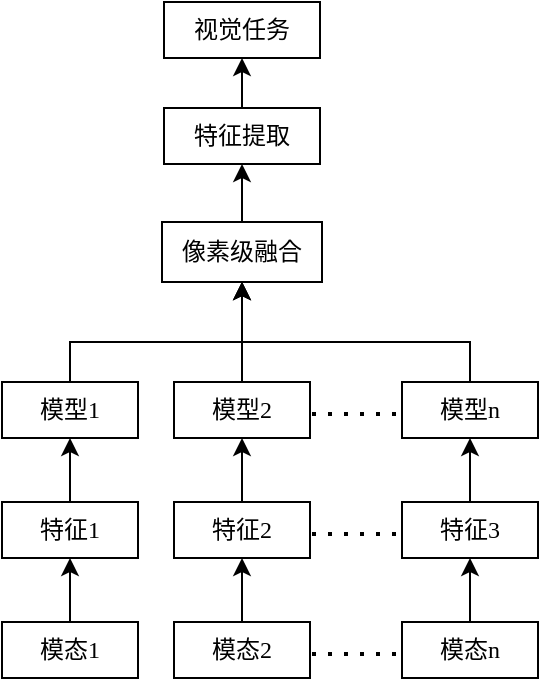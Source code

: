 <mxfile version="26.1.0">
  <diagram name="第 1 页" id="1-BLOxt3ObJG5c-1yq0U">
    <mxGraphModel dx="636" dy="420" grid="1" gridSize="10" guides="1" tooltips="1" connect="1" arrows="1" fold="1" page="1" pageScale="1" pageWidth="827" pageHeight="1169" math="0" shadow="0">
      <root>
        <mxCell id="0" />
        <mxCell id="1" parent="0" />
        <mxCell id="0hp2Ma2FYjjdsOUvhA9y-13" style="edgeStyle=orthogonalEdgeStyle;shape=connector;rounded=0;orthogonalLoop=1;jettySize=auto;html=1;entryX=0.5;entryY=1;entryDx=0;entryDy=0;strokeColor=default;align=center;verticalAlign=middle;fontFamily=Helvetica;fontSize=11;fontColor=default;labelBackgroundColor=default;endArrow=classic;" edge="1" parent="1" source="0hp2Ma2FYjjdsOUvhA9y-14" target="0hp2Ma2FYjjdsOUvhA9y-23">
          <mxGeometry relative="1" as="geometry">
            <Array as="points">
              <mxPoint x="164" y="300" />
              <mxPoint x="250" y="300" />
            </Array>
          </mxGeometry>
        </mxCell>
        <mxCell id="0hp2Ma2FYjjdsOUvhA9y-14" value="模型&lt;font face=&quot;Times New Roman&quot;&gt;1&lt;/font&gt;" style="rounded=0;whiteSpace=wrap;html=1;fontFamily=宋体;fontSource=https%3A%2F%2Ffonts.googleapis.com%2Fcss%3Ffamily%3D%25E5%25AE%258B%25E4%25BD%2593;" vertex="1" parent="1">
          <mxGeometry x="130" y="320" width="68" height="28" as="geometry" />
        </mxCell>
        <mxCell id="0hp2Ma2FYjjdsOUvhA9y-15" style="edgeStyle=none;shape=connector;rounded=0;orthogonalLoop=1;jettySize=auto;html=1;entryX=0.5;entryY=1;entryDx=0;entryDy=0;strokeColor=default;align=center;verticalAlign=middle;fontFamily=宋体;fontSize=11;fontColor=default;labelBackgroundColor=default;endArrow=classic;fontSource=https%3A%2F%2Ffonts.googleapis.com%2Fcss%3Ffamily%3D%25E5%25AE%258B%25E4%25BD%2593;" edge="1" parent="1" source="0hp2Ma2FYjjdsOUvhA9y-16" target="0hp2Ma2FYjjdsOUvhA9y-23">
          <mxGeometry relative="1" as="geometry" />
        </mxCell>
        <mxCell id="0hp2Ma2FYjjdsOUvhA9y-16" value="模型&lt;font face=&quot;Times New Roman&quot;&gt;2&lt;/font&gt;" style="rounded=0;whiteSpace=wrap;html=1;fontFamily=宋体;fontSource=https%3A%2F%2Ffonts.googleapis.com%2Fcss%3Ffamily%3D%25E5%25AE%258B%25E4%25BD%2593;" vertex="1" parent="1">
          <mxGeometry x="216" y="320" width="68" height="28" as="geometry" />
        </mxCell>
        <mxCell id="0hp2Ma2FYjjdsOUvhA9y-17" style="edgeStyle=orthogonalEdgeStyle;shape=connector;rounded=0;orthogonalLoop=1;jettySize=auto;html=1;entryX=0.5;entryY=1;entryDx=0;entryDy=0;strokeColor=default;align=center;verticalAlign=middle;fontFamily=Helvetica;fontSize=11;fontColor=default;labelBackgroundColor=default;endArrow=classic;exitX=0.5;exitY=0;exitDx=0;exitDy=0;" edge="1" parent="1" source="0hp2Ma2FYjjdsOUvhA9y-18" target="0hp2Ma2FYjjdsOUvhA9y-23">
          <mxGeometry relative="1" as="geometry">
            <Array as="points">
              <mxPoint x="364" y="300" />
              <mxPoint x="250" y="300" />
            </Array>
          </mxGeometry>
        </mxCell>
        <mxCell id="0hp2Ma2FYjjdsOUvhA9y-18" value="模型&lt;font face=&quot;Times New Roman&quot;&gt;n&lt;/font&gt;" style="rounded=0;whiteSpace=wrap;html=1;fontFamily=宋体;fontSource=https%3A%2F%2Ffonts.googleapis.com%2Fcss%3Ffamily%3D%25E5%25AE%258B%25E4%25BD%2593;" vertex="1" parent="1">
          <mxGeometry x="330" y="320" width="68" height="28" as="geometry" />
        </mxCell>
        <mxCell id="0hp2Ma2FYjjdsOUvhA9y-19" value="视觉任务" style="rounded=0;whiteSpace=wrap;html=1;fontFamily=宋体;fontSource=https%3A%2F%2Ffonts.googleapis.com%2Fcss%3Ffamily%3D%25E5%25AE%258B%25E4%25BD%2593;" vertex="1" parent="1">
          <mxGeometry x="211" y="130" width="78" height="28" as="geometry" />
        </mxCell>
        <mxCell id="0hp2Ma2FYjjdsOUvhA9y-20" style="edgeStyle=orthogonalEdgeStyle;shape=connector;rounded=0;orthogonalLoop=1;jettySize=auto;html=1;entryX=0.5;entryY=1;entryDx=0;entryDy=0;strokeColor=default;align=center;verticalAlign=middle;fontFamily=Helvetica;fontSize=11;fontColor=default;labelBackgroundColor=default;endArrow=classic;" edge="1" parent="1" source="0hp2Ma2FYjjdsOUvhA9y-21" target="0hp2Ma2FYjjdsOUvhA9y-19">
          <mxGeometry relative="1" as="geometry" />
        </mxCell>
        <mxCell id="0hp2Ma2FYjjdsOUvhA9y-21" value="特征提取" style="rounded=0;whiteSpace=wrap;html=1;fontFamily=宋体;fontSource=https%3A%2F%2Ffonts.googleapis.com%2Fcss%3Ffamily%3D%25E5%25AE%258B%25E4%25BD%2593;" vertex="1" parent="1">
          <mxGeometry x="211" y="183" width="78" height="28" as="geometry" />
        </mxCell>
        <mxCell id="0hp2Ma2FYjjdsOUvhA9y-22" style="edgeStyle=orthogonalEdgeStyle;rounded=0;orthogonalLoop=1;jettySize=auto;html=1;entryX=0.5;entryY=1;entryDx=0;entryDy=0;fontFamily=宋体;fontSource=https%3A%2F%2Ffonts.googleapis.com%2Fcss%3Ffamily%3D%25E5%25AE%258B%25E4%25BD%2593;" edge="1" parent="1" source="0hp2Ma2FYjjdsOUvhA9y-23" target="0hp2Ma2FYjjdsOUvhA9y-21">
          <mxGeometry relative="1" as="geometry" />
        </mxCell>
        <mxCell id="0hp2Ma2FYjjdsOUvhA9y-23" value="像素级融合" style="rounded=0;whiteSpace=wrap;html=1;fontFamily=宋体;fontSource=https%3A%2F%2Ffonts.googleapis.com%2Fcss%3Ffamily%3D%25E5%25AE%258B%25E4%25BD%2593;" vertex="1" parent="1">
          <mxGeometry x="210" y="240" width="80" height="30" as="geometry" />
        </mxCell>
        <mxCell id="0hp2Ma2FYjjdsOUvhA9y-42" style="edgeStyle=orthogonalEdgeStyle;rounded=0;orthogonalLoop=1;jettySize=auto;html=1;entryX=0.5;entryY=1;entryDx=0;entryDy=0;" edge="1" parent="1" source="0hp2Ma2FYjjdsOUvhA9y-33" target="0hp2Ma2FYjjdsOUvhA9y-14">
          <mxGeometry relative="1" as="geometry" />
        </mxCell>
        <mxCell id="0hp2Ma2FYjjdsOUvhA9y-24" value="" style="endArrow=none;dashed=1;html=1;dashPattern=1 3;strokeWidth=2;rounded=0;strokeColor=default;align=center;verticalAlign=middle;fontFamily=宋体;fontSize=11;fontColor=default;labelBackgroundColor=default;entryX=0;entryY=0.5;entryDx=0;entryDy=0;exitX=1;exitY=0.5;exitDx=0;exitDy=0;fontSource=https%3A%2F%2Ffonts.googleapis.com%2Fcss%3Ffamily%3D%25E5%25AE%258B%25E4%25BD%2593;" edge="1" parent="1">
          <mxGeometry width="50" height="50" relative="1" as="geometry">
            <mxPoint x="285" y="336" as="sourcePoint" />
            <mxPoint x="327" y="336" as="targetPoint" />
          </mxGeometry>
        </mxCell>
        <mxCell id="0hp2Ma2FYjjdsOUvhA9y-33" value="特征&lt;font face=&quot;Times New Roman&quot;&gt;1&lt;/font&gt;" style="rounded=0;whiteSpace=wrap;html=1;fontFamily=宋体;fontSource=https%3A%2F%2Ffonts.googleapis.com%2Fcss%3Ffamily%3D%25E5%25AE%258B%25E4%25BD%2593;" vertex="1" parent="1">
          <mxGeometry x="130" y="380" width="68" height="28" as="geometry" />
        </mxCell>
        <mxCell id="0hp2Ma2FYjjdsOUvhA9y-43" style="edgeStyle=orthogonalEdgeStyle;rounded=0;orthogonalLoop=1;jettySize=auto;html=1;entryX=0.5;entryY=1;entryDx=0;entryDy=0;" edge="1" parent="1" source="0hp2Ma2FYjjdsOUvhA9y-34" target="0hp2Ma2FYjjdsOUvhA9y-16">
          <mxGeometry relative="1" as="geometry" />
        </mxCell>
        <mxCell id="0hp2Ma2FYjjdsOUvhA9y-34" value="特征&lt;font face=&quot;Times New Roman&quot;&gt;2&lt;/font&gt;" style="rounded=0;whiteSpace=wrap;html=1;fontFamily=宋体;fontSource=https%3A%2F%2Ffonts.googleapis.com%2Fcss%3Ffamily%3D%25E5%25AE%258B%25E4%25BD%2593;" vertex="1" parent="1">
          <mxGeometry x="216" y="380" width="68" height="28" as="geometry" />
        </mxCell>
        <mxCell id="0hp2Ma2FYjjdsOUvhA9y-46" style="edgeStyle=orthogonalEdgeStyle;rounded=0;orthogonalLoop=1;jettySize=auto;html=1;entryX=0.5;entryY=1;entryDx=0;entryDy=0;" edge="1" parent="1" source="0hp2Ma2FYjjdsOUvhA9y-35" target="0hp2Ma2FYjjdsOUvhA9y-18">
          <mxGeometry relative="1" as="geometry" />
        </mxCell>
        <mxCell id="0hp2Ma2FYjjdsOUvhA9y-35" value="特征&lt;font face=&quot;Times New Roman&quot;&gt;3&lt;/font&gt;" style="rounded=0;whiteSpace=wrap;html=1;fontFamily=宋体;fontSource=https%3A%2F%2Ffonts.googleapis.com%2Fcss%3Ffamily%3D%25E5%25AE%258B%25E4%25BD%2593;" vertex="1" parent="1">
          <mxGeometry x="330" y="380" width="68" height="28" as="geometry" />
        </mxCell>
        <mxCell id="0hp2Ma2FYjjdsOUvhA9y-41" style="edgeStyle=orthogonalEdgeStyle;rounded=0;orthogonalLoop=1;jettySize=auto;html=1;entryX=0.5;entryY=1;entryDx=0;entryDy=0;" edge="1" parent="1" source="0hp2Ma2FYjjdsOUvhA9y-37" target="0hp2Ma2FYjjdsOUvhA9y-33">
          <mxGeometry relative="1" as="geometry" />
        </mxCell>
        <mxCell id="0hp2Ma2FYjjdsOUvhA9y-36" value="" style="endArrow=none;dashed=1;html=1;dashPattern=1 3;strokeWidth=2;rounded=0;strokeColor=default;align=center;verticalAlign=middle;fontFamily=宋体;fontSize=11;fontColor=default;labelBackgroundColor=default;entryX=0;entryY=0.5;entryDx=0;entryDy=0;exitX=1;exitY=0.5;exitDx=0;exitDy=0;fontSource=https%3A%2F%2Ffonts.googleapis.com%2Fcss%3Ffamily%3D%25E5%25AE%258B%25E4%25BD%2593;" edge="1" parent="1">
          <mxGeometry width="50" height="50" relative="1" as="geometry">
            <mxPoint x="285" y="396" as="sourcePoint" />
            <mxPoint x="327" y="396" as="targetPoint" />
          </mxGeometry>
        </mxCell>
        <mxCell id="0hp2Ma2FYjjdsOUvhA9y-37" value="模态&lt;font face=&quot;Times New Roman&quot;&gt;1&lt;/font&gt;" style="rounded=0;whiteSpace=wrap;html=1;fontFamily=宋体;fontSource=https%3A%2F%2Ffonts.googleapis.com%2Fcss%3Ffamily%3D%25E5%25AE%258B%25E4%25BD%2593;" vertex="1" parent="1">
          <mxGeometry x="130" y="440" width="68" height="28" as="geometry" />
        </mxCell>
        <mxCell id="0hp2Ma2FYjjdsOUvhA9y-44" style="edgeStyle=orthogonalEdgeStyle;rounded=0;orthogonalLoop=1;jettySize=auto;html=1;entryX=0.5;entryY=1;entryDx=0;entryDy=0;" edge="1" parent="1" source="0hp2Ma2FYjjdsOUvhA9y-38" target="0hp2Ma2FYjjdsOUvhA9y-34">
          <mxGeometry relative="1" as="geometry" />
        </mxCell>
        <mxCell id="0hp2Ma2FYjjdsOUvhA9y-38" value="模态&lt;font face=&quot;Times New Roman&quot;&gt;2&lt;/font&gt;" style="rounded=0;whiteSpace=wrap;html=1;fontFamily=宋体;fontSource=https%3A%2F%2Ffonts.googleapis.com%2Fcss%3Ffamily%3D%25E5%25AE%258B%25E4%25BD%2593;" vertex="1" parent="1">
          <mxGeometry x="216" y="440" width="68" height="28" as="geometry" />
        </mxCell>
        <mxCell id="0hp2Ma2FYjjdsOUvhA9y-45" style="edgeStyle=orthogonalEdgeStyle;rounded=0;orthogonalLoop=1;jettySize=auto;html=1;entryX=0.5;entryY=1;entryDx=0;entryDy=0;" edge="1" parent="1" source="0hp2Ma2FYjjdsOUvhA9y-39" target="0hp2Ma2FYjjdsOUvhA9y-35">
          <mxGeometry relative="1" as="geometry" />
        </mxCell>
        <mxCell id="0hp2Ma2FYjjdsOUvhA9y-39" value="模态&lt;font face=&quot;Times New Roman&quot;&gt;n&lt;/font&gt;" style="rounded=0;whiteSpace=wrap;html=1;fontFamily=宋体;fontSource=https%3A%2F%2Ffonts.googleapis.com%2Fcss%3Ffamily%3D%25E5%25AE%258B%25E4%25BD%2593;" vertex="1" parent="1">
          <mxGeometry x="330" y="440" width="68" height="28" as="geometry" />
        </mxCell>
        <mxCell id="0hp2Ma2FYjjdsOUvhA9y-40" value="" style="endArrow=none;dashed=1;html=1;dashPattern=1 3;strokeWidth=2;rounded=0;strokeColor=default;align=center;verticalAlign=middle;fontFamily=宋体;fontSize=11;fontColor=default;labelBackgroundColor=default;entryX=0;entryY=0.5;entryDx=0;entryDy=0;exitX=1;exitY=0.5;exitDx=0;exitDy=0;fontSource=https%3A%2F%2Ffonts.googleapis.com%2Fcss%3Ffamily%3D%25E5%25AE%258B%25E4%25BD%2593;" edge="1" parent="1">
          <mxGeometry width="50" height="50" relative="1" as="geometry">
            <mxPoint x="285" y="456" as="sourcePoint" />
            <mxPoint x="327" y="456" as="targetPoint" />
          </mxGeometry>
        </mxCell>
      </root>
    </mxGraphModel>
  </diagram>
</mxfile>
